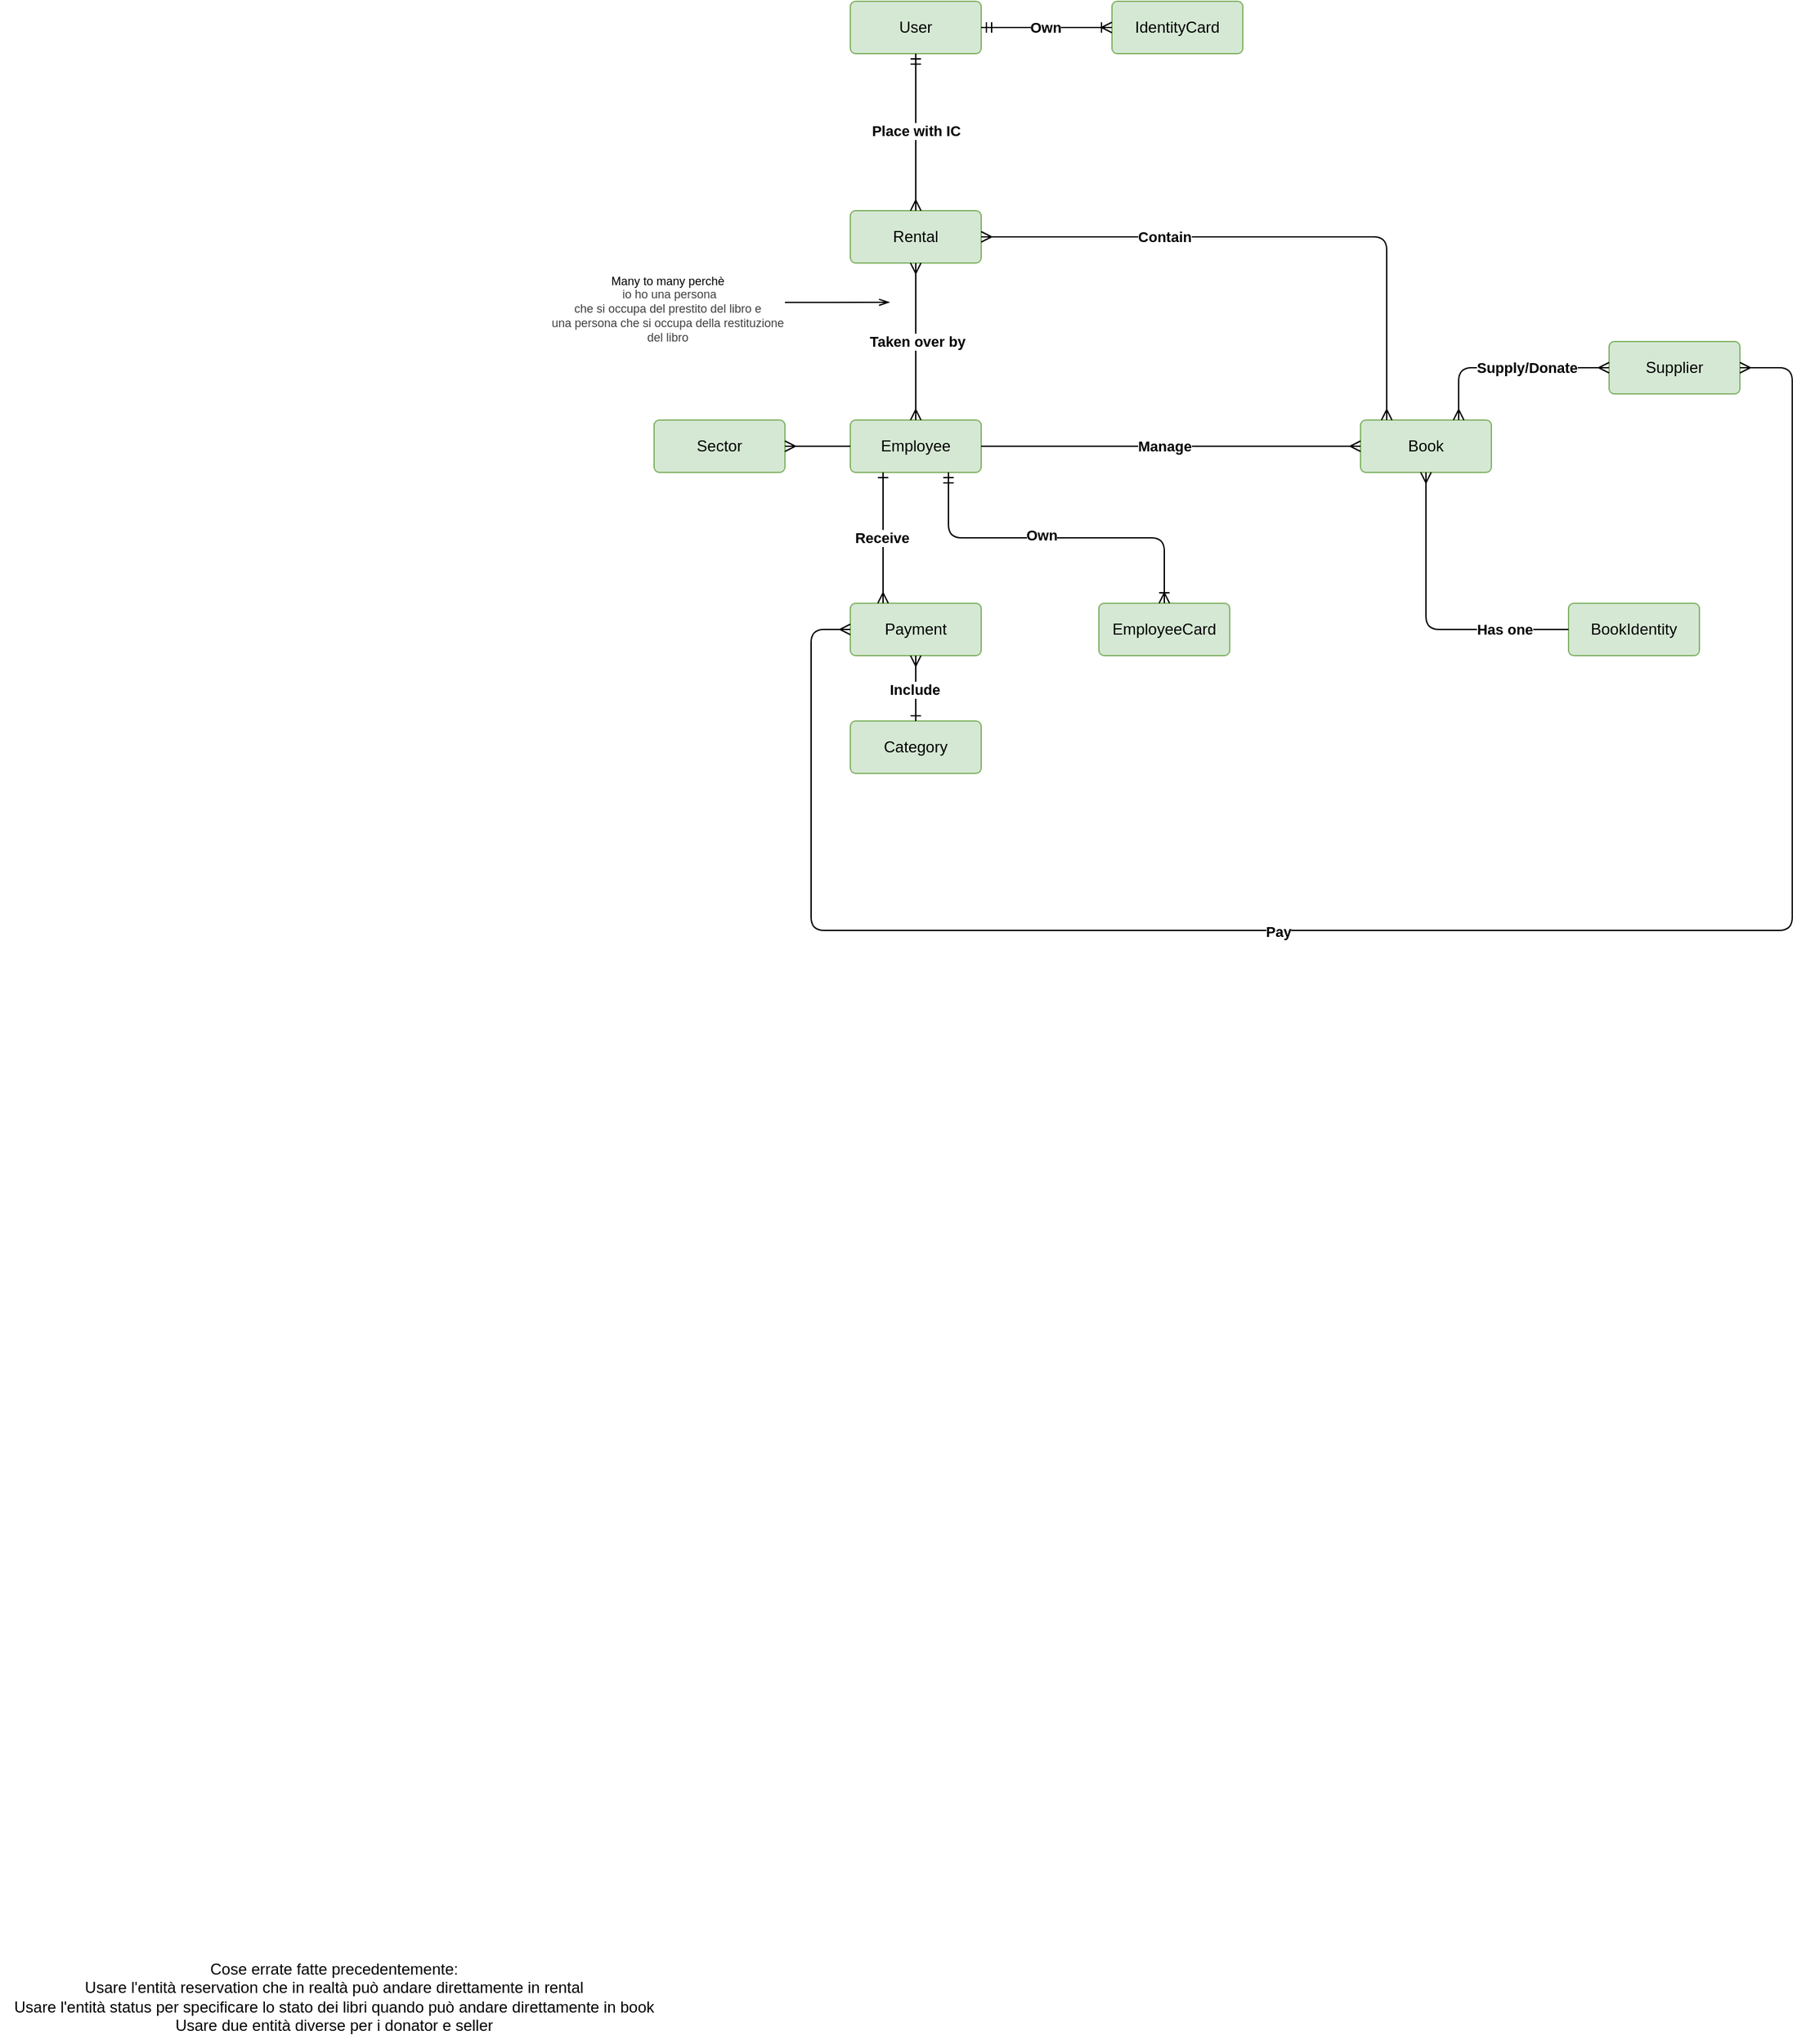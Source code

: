<mxfile>
    <diagram id="nn5hBzcSLXzBLH-GoVvY" name="Pagina-1">
        <mxGraphModel dx="-784" dy="779" grid="1" gridSize="10" guides="1" tooltips="1" connect="1" arrows="1" fold="1" page="1" pageScale="1" pageWidth="2000" pageHeight="2000" background="none" math="0" shadow="0">
            <root>
                <mxCell id="0"/>
                <mxCell id="1" parent="0"/>
                <mxCell id="2" value="Employee" style="rounded=1;arcSize=10;whiteSpace=wrap;html=1;align=center;fillColor=#d5e8d4;strokeColor=#82b366;" parent="1" vertex="1">
                    <mxGeometry x="2660" y="740" width="100" height="40" as="geometry"/>
                </mxCell>
                <mxCell id="3" value="Payment" style="rounded=1;arcSize=10;whiteSpace=wrap;html=1;align=center;fillColor=#d5e8d4;strokeColor=#82b366;" parent="1" vertex="1">
                    <mxGeometry x="2660" y="880" width="100" height="40" as="geometry"/>
                </mxCell>
                <mxCell id="4" value="Book" style="rounded=1;arcSize=10;whiteSpace=wrap;html=1;align=center;fillColor=#d5e8d4;strokeColor=#82b366;" parent="1" vertex="1">
                    <mxGeometry x="3050" y="740" width="100" height="40" as="geometry"/>
                </mxCell>
                <mxCell id="5" value="Rental" style="rounded=1;arcSize=10;whiteSpace=wrap;html=1;align=center;fillColor=#d5e8d4;strokeColor=#82b366;" parent="1" vertex="1">
                    <mxGeometry x="2660" y="580" width="100" height="40" as="geometry"/>
                </mxCell>
                <mxCell id="6" value="User" style="rounded=1;arcSize=10;whiteSpace=wrap;html=1;align=center;fillColor=#d5e8d4;strokeColor=#82b366;" parent="1" vertex="1">
                    <mxGeometry x="2660" y="420" width="100" height="40" as="geometry"/>
                </mxCell>
                <mxCell id="10" value="IdentityCard" style="rounded=1;arcSize=10;whiteSpace=wrap;html=1;align=center;fillColor=#d5e8d4;strokeColor=#82b366;" parent="1" vertex="1">
                    <mxGeometry x="2860" y="420" width="100" height="40" as="geometry"/>
                </mxCell>
                <mxCell id="12" value="EmployeeCard" style="rounded=1;arcSize=10;whiteSpace=wrap;html=1;align=center;fillColor=#d5e8d4;strokeColor=#82b366;" parent="1" vertex="1">
                    <mxGeometry x="2850" y="880" width="100" height="40" as="geometry"/>
                </mxCell>
                <mxCell id="15" value="Category" style="rounded=1;arcSize=10;whiteSpace=wrap;html=1;align=center;fillColor=#d5e8d4;strokeColor=#82b366;" parent="1" vertex="1">
                    <mxGeometry x="2660" y="970" width="100" height="40" as="geometry"/>
                </mxCell>
                <mxCell id="21" value="" style="edgeStyle=entityRelationEdgeStyle;fontSize=12;html=1;endArrow=ERoneToMany;exitX=1;exitY=0.5;exitDx=0;exitDy=0;entryX=0;entryY=0.5;entryDx=0;entryDy=0;startArrow=ERmandOne;startFill=0;rounded=1;" parent="1" source="6" target="10" edge="1">
                    <mxGeometry width="100" height="100" relative="1" as="geometry">
                        <mxPoint x="3240" y="329.5" as="sourcePoint"/>
                        <mxPoint x="3330" y="329.5" as="targetPoint"/>
                    </mxGeometry>
                </mxCell>
                <mxCell id="49" value="Own" style="edgeLabel;html=1;align=center;verticalAlign=middle;resizable=0;points=[];fontStyle=1;rounded=1;" parent="21" vertex="1" connectable="0">
                    <mxGeometry x="-0.098" relative="1" as="geometry">
                        <mxPoint x="4" as="offset"/>
                    </mxGeometry>
                </mxCell>
                <mxCell id="22" value="" style="fontSize=12;html=1;endArrow=ERoneToMany;entryX=0.5;entryY=0;entryDx=0;entryDy=0;edgeStyle=orthogonalEdgeStyle;exitX=0.75;exitY=1;exitDx=0;exitDy=0;startArrow=ERmandOne;startFill=0;rounded=1;" parent="1" source="2" target="12" edge="1">
                    <mxGeometry width="100" height="100" relative="1" as="geometry">
                        <mxPoint x="2910" y="685" as="sourcePoint"/>
                        <mxPoint x="2970" y="684.5" as="targetPoint"/>
                    </mxGeometry>
                </mxCell>
                <mxCell id="50" value="Own" style="edgeLabel;html=1;align=center;verticalAlign=middle;resizable=0;points=[];fontStyle=1;rounded=1;" parent="22" vertex="1" connectable="0">
                    <mxGeometry x="-0.089" y="3" relative="1" as="geometry">
                        <mxPoint y="1" as="offset"/>
                    </mxGeometry>
                </mxCell>
                <mxCell id="29" value="" style="endArrow=ERmany;html=1;rounded=1;exitX=0.25;exitY=1;exitDx=0;exitDy=0;startArrow=ERone;startFill=0;edgeStyle=orthogonalEdgeStyle;endFill=0;entryX=0.25;entryY=0;entryDx=0;entryDy=0;" parent="1" source="2" target="3" edge="1">
                    <mxGeometry relative="1" as="geometry">
                        <mxPoint x="2760" y="635" as="sourcePoint"/>
                        <mxPoint x="2730" y="850" as="targetPoint"/>
                    </mxGeometry>
                </mxCell>
                <mxCell id="32" value="Receive" style="edgeLabel;html=1;align=center;verticalAlign=middle;resizable=0;points=[];fontStyle=1;rounded=1;" parent="29" vertex="1" connectable="0">
                    <mxGeometry x="0.167" relative="1" as="geometry">
                        <mxPoint x="-1" y="-9" as="offset"/>
                    </mxGeometry>
                </mxCell>
                <mxCell id="31" value="" style="endArrow=ERmany;html=1;rounded=1;endFill=0;startArrow=ERone;startFill=0;entryX=0.5;entryY=1;entryDx=0;entryDy=0;exitX=0.5;exitY=0;exitDx=0;exitDy=0;" parent="1" source="15" target="3" edge="1">
                    <mxGeometry relative="1" as="geometry">
                        <mxPoint x="2860" y="900" as="sourcePoint"/>
                        <mxPoint x="2800" y="940" as="targetPoint"/>
                    </mxGeometry>
                </mxCell>
                <mxCell id="52" value="Include" style="edgeLabel;html=1;align=center;verticalAlign=middle;resizable=0;points=[];fontStyle=1;rounded=1;" parent="31" vertex="1" connectable="0">
                    <mxGeometry x="-0.035" y="2" relative="1" as="geometry">
                        <mxPoint x="1" as="offset"/>
                    </mxGeometry>
                </mxCell>
                <mxCell id="35" value="BookIdentity" style="rounded=1;arcSize=10;whiteSpace=wrap;html=1;align=center;fillColor=#d5e8d4;strokeColor=#82b366;" parent="1" vertex="1">
                    <mxGeometry x="3209" y="880" width="100" height="40" as="geometry"/>
                </mxCell>
                <mxCell id="37" value="" style="endArrow=none;html=1;rounded=1;entryX=0;entryY=0.5;entryDx=0;entryDy=0;edgeStyle=orthogonalEdgeStyle;startArrow=ERmany;startFill=0;" parent="1" target="35" edge="1">
                    <mxGeometry relative="1" as="geometry">
                        <mxPoint x="3100" y="780" as="sourcePoint"/>
                        <mxPoint x="3040" y="450" as="targetPoint"/>
                        <Array as="points">
                            <mxPoint x="3100" y="780"/>
                            <mxPoint x="3100" y="900"/>
                        </Array>
                    </mxGeometry>
                </mxCell>
                <mxCell id="47" value="Has one" style="edgeLabel;html=1;align=center;verticalAlign=middle;resizable=0;points=[];fontStyle=1;rounded=1;" parent="37" vertex="1" connectable="0">
                    <mxGeometry x="0.123" y="2" relative="1" as="geometry">
                        <mxPoint x="51" y="2" as="offset"/>
                    </mxGeometry>
                </mxCell>
                <mxCell id="39" value="" style="endArrow=ERmany;html=1;rounded=1;exitX=0.5;exitY=1;exitDx=0;exitDy=0;entryX=0.5;entryY=0;entryDx=0;entryDy=0;endFill=0;startArrow=ERmandOne;startFill=0;" parent="1" source="6" target="5" edge="1">
                    <mxGeometry relative="1" as="geometry">
                        <mxPoint x="2920" y="450" as="sourcePoint"/>
                        <mxPoint x="3080" y="450" as="targetPoint"/>
                    </mxGeometry>
                </mxCell>
                <mxCell id="53" value="Place with IC" style="edgeLabel;html=1;align=center;verticalAlign=middle;resizable=0;points=[];fontStyle=1;rounded=1;" parent="39" vertex="1" connectable="0">
                    <mxGeometry x="-0.018" y="1" relative="1" as="geometry">
                        <mxPoint x="-1" as="offset"/>
                    </mxGeometry>
                </mxCell>
                <mxCell id="40" value="" style="endArrow=ERmany;html=1;rounded=1;edgeStyle=orthogonalEdgeStyle;entryX=1;entryY=0.5;entryDx=0;entryDy=0;endFill=0;startArrow=ERmany;startFill=0;" parent="1" target="5" edge="1">
                    <mxGeometry relative="1" as="geometry">
                        <mxPoint x="3070" y="740" as="sourcePoint"/>
                        <mxPoint x="2780" y="610" as="targetPoint"/>
                        <Array as="points">
                            <mxPoint x="3070" y="740"/>
                            <mxPoint x="3070" y="600"/>
                        </Array>
                    </mxGeometry>
                </mxCell>
                <mxCell id="46" value="Contain" style="edgeLabel;html=1;align=center;verticalAlign=middle;resizable=0;points=[];fontStyle=1;rounded=1;" parent="40" vertex="1" connectable="0">
                    <mxGeometry x="-0.021" relative="1" as="geometry">
                        <mxPoint x="-90" as="offset"/>
                    </mxGeometry>
                </mxCell>
                <mxCell id="42" value="Sector" style="rounded=1;arcSize=10;whiteSpace=wrap;html=1;align=center;fillColor=#d5e8d4;strokeColor=#82b366;" parent="1" vertex="1">
                    <mxGeometry x="2510" y="740" width="100" height="40" as="geometry"/>
                </mxCell>
                <mxCell id="43" value="" style="endArrow=none;html=1;rounded=1;exitX=0;exitY=0.5;exitDx=0;exitDy=0;startArrow=ERmany;startFill=0;endFill=0;entryX=1;entryY=0.5;entryDx=0;entryDy=0;" parent="1" source="4" target="2" edge="1">
                    <mxGeometry relative="1" as="geometry">
                        <mxPoint x="2990" y="450" as="sourcePoint"/>
                        <mxPoint x="2980" y="730" as="targetPoint"/>
                    </mxGeometry>
                </mxCell>
                <mxCell id="45" value="Manage" style="edgeLabel;html=1;align=center;verticalAlign=middle;resizable=0;points=[];fontStyle=1;rounded=1;" parent="43" vertex="1" connectable="0">
                    <mxGeometry x="-0.039" y="-2" relative="1" as="geometry">
                        <mxPoint x="-11" y="2" as="offset"/>
                    </mxGeometry>
                </mxCell>
                <mxCell id="54" value="" style="endArrow=ERmany;html=1;rounded=1;exitX=0.5;exitY=1;exitDx=0;exitDy=0;entryX=0.5;entryY=0;entryDx=0;entryDy=0;endFill=0;startArrow=ERmany;startFill=0;" parent="1" source="5" target="2" edge="1">
                    <mxGeometry relative="1" as="geometry">
                        <mxPoint x="2950" y="450" as="sourcePoint"/>
                        <mxPoint x="3110" y="450" as="targetPoint"/>
                    </mxGeometry>
                </mxCell>
                <mxCell id="55" value="Taken over by" style="edgeLabel;html=1;align=center;verticalAlign=middle;resizable=0;points=[];fontStyle=1;rounded=1;" parent="54" vertex="1" connectable="0">
                    <mxGeometry x="-0.012" y="1" relative="1" as="geometry">
                        <mxPoint as="offset"/>
                    </mxGeometry>
                </mxCell>
                <mxCell id="56" value="&lt;div style=&quot;&quot;&gt;&lt;span style=&quot;background-color: transparent;&quot;&gt;Many to many perchè&lt;/span&gt;&lt;/div&gt;&lt;div style=&quot;color: rgb(63, 63, 63); scrollbar-color: rgb(226, 226, 226) rgb(251, 251, 251);&quot;&gt;&lt;div style=&quot;&quot;&gt;&lt;span style=&quot;background-color: transparent;&quot;&gt;&amp;nbsp;io ho una persona&lt;/span&gt;&lt;/div&gt;&lt;div style=&quot;color: rgb(63, 63, 63); scrollbar-color: rgb(226, 226, 226) rgb(251, 251, 251);&quot;&gt;che si occupa del prestito del libro e&lt;/div&gt;&lt;/div&gt;&lt;div style=&quot;color: rgb(63, 63, 63); scrollbar-color: rgb(226, 226, 226) rgb(251, 251, 251);&quot;&gt;una persona che si occupa della restituzione&lt;/div&gt;&lt;div style=&quot;color: rgb(63, 63, 63); scrollbar-color: rgb(226, 226, 226) rgb(251, 251, 251);&quot;&gt;del libro&lt;/div&gt;" style="text;html=1;align=center;verticalAlign=middle;resizable=0;points=[];autosize=1;strokeColor=none;fillColor=none;fontSize=9;rounded=1;" parent="1" vertex="1">
                    <mxGeometry x="2420" y="620" width="200" height="70" as="geometry"/>
                </mxCell>
                <mxCell id="58" value="" style="endArrow=openThin;html=1;rounded=1;exitX=0.998;exitY=0.502;exitDx=0;exitDy=0;exitPerimeter=0;endFill=0;" parent="1" edge="1">
                    <mxGeometry relative="1" as="geometry">
                        <mxPoint x="2610" y="650.14" as="sourcePoint"/>
                        <mxPoint x="2690" y="650" as="targetPoint"/>
                    </mxGeometry>
                </mxCell>
                <mxCell id="61" value="Supplier" style="rounded=1;arcSize=10;whiteSpace=wrap;html=1;align=center;fillColor=#d5e8d4;strokeColor=#82b366;" parent="1" vertex="1">
                    <mxGeometry x="3240" y="680" width="100" height="40" as="geometry"/>
                </mxCell>
                <mxCell id="63" value="" style="endArrow=ERmany;html=1;rounded=1;entryX=1;entryY=0.5;entryDx=0;entryDy=0;edgeStyle=orthogonalEdgeStyle;exitX=0;exitY=0.5;exitDx=0;exitDy=0;startArrow=ERmany;startFill=0;endFill=0;" parent="1" source="3" target="61" edge="1">
                    <mxGeometry relative="1" as="geometry">
                        <mxPoint x="2600" y="1090" as="sourcePoint"/>
                        <mxPoint x="3380" y="890" as="targetPoint"/>
                        <Array as="points">
                            <mxPoint x="2630" y="900"/>
                            <mxPoint x="2630" y="1130"/>
                            <mxPoint x="3380" y="1130"/>
                            <mxPoint x="3380" y="700"/>
                        </Array>
                    </mxGeometry>
                </mxCell>
                <mxCell id="66" value="Pay" style="edgeLabel;html=1;align=center;verticalAlign=middle;resizable=0;points=[];fontStyle=1;rounded=1;" parent="63" vertex="1" connectable="0">
                    <mxGeometry x="-0.166" y="-2" relative="1" as="geometry">
                        <mxPoint y="-1" as="offset"/>
                    </mxGeometry>
                </mxCell>
                <mxCell id="64" value="" style="endArrow=ERmany;html=1;rounded=1;entryX=0;entryY=0.5;entryDx=0;entryDy=0;exitX=0.75;exitY=0;exitDx=0;exitDy=0;edgeStyle=orthogonalEdgeStyle;startArrow=ERmany;startFill=0;endFill=0;" parent="1" source="4" target="61" edge="1">
                    <mxGeometry relative="1" as="geometry">
                        <mxPoint x="3040" y="810" as="sourcePoint"/>
                        <mxPoint x="3200" y="810" as="targetPoint"/>
                    </mxGeometry>
                </mxCell>
                <mxCell id="65" value="Supply/Donate" style="edgeLabel;html=1;align=center;verticalAlign=middle;resizable=0;points=[];fontStyle=1;rounded=1;" parent="64" vertex="1" connectable="0">
                    <mxGeometry x="0.039" y="-2" relative="1" as="geometry">
                        <mxPoint x="11" y="-2" as="offset"/>
                    </mxGeometry>
                </mxCell>
                <mxCell id="75" value="" style="endArrow=none;html=1;rounded=0;exitX=1;exitY=0.5;exitDx=0;exitDy=0;entryX=0;entryY=0.5;entryDx=0;entryDy=0;startArrow=ERmany;startFill=0;" edge="1" parent="1" source="42" target="2">
                    <mxGeometry relative="1" as="geometry">
                        <mxPoint x="2900" y="770" as="sourcePoint"/>
                        <mxPoint x="2640" y="790" as="targetPoint"/>
                    </mxGeometry>
                </mxCell>
                <mxCell id="76" value="Cose errate fatte precedentemente:&lt;div&gt;Usare l&#39;entità reservation che in realtà può andare direttamente in rental&lt;/div&gt;&lt;div&gt;Usare l&#39;entità status per specificare lo stato dei libri quando può andare direttamente in book&lt;/div&gt;&lt;div&gt;Usare due entità diverse per i donator e seller&lt;/div&gt;" style="text;html=1;align=center;verticalAlign=middle;resizable=0;points=[];autosize=1;strokeColor=none;fillColor=none;" vertex="1" parent="1">
                    <mxGeometry x="2010" y="1910" width="510" height="70" as="geometry"/>
                </mxCell>
            </root>
        </mxGraphModel>
    </diagram>
</mxfile>